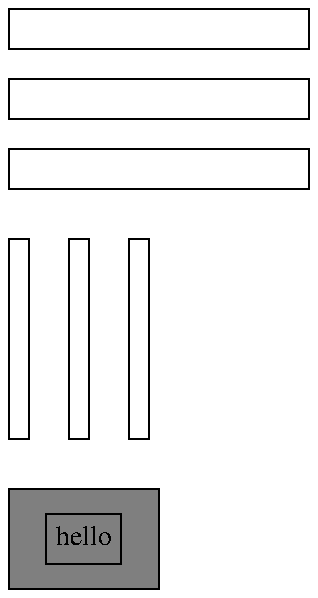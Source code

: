 .PS
[down; box ht 0.2 wid 1.5; move down 0.15; box same; move same; box same]
[boxwid = 0.1; boxht = 1
 movewid = 0.2; right
 box; move; box; move; box] with .nw at last [].sw + (0,-0.25)
[ box fill
  box ht boxht/2 wid boxwid/2 "hello" at last box ] \
  with .nw at last [].sw + (0,-0.25)
.PE
